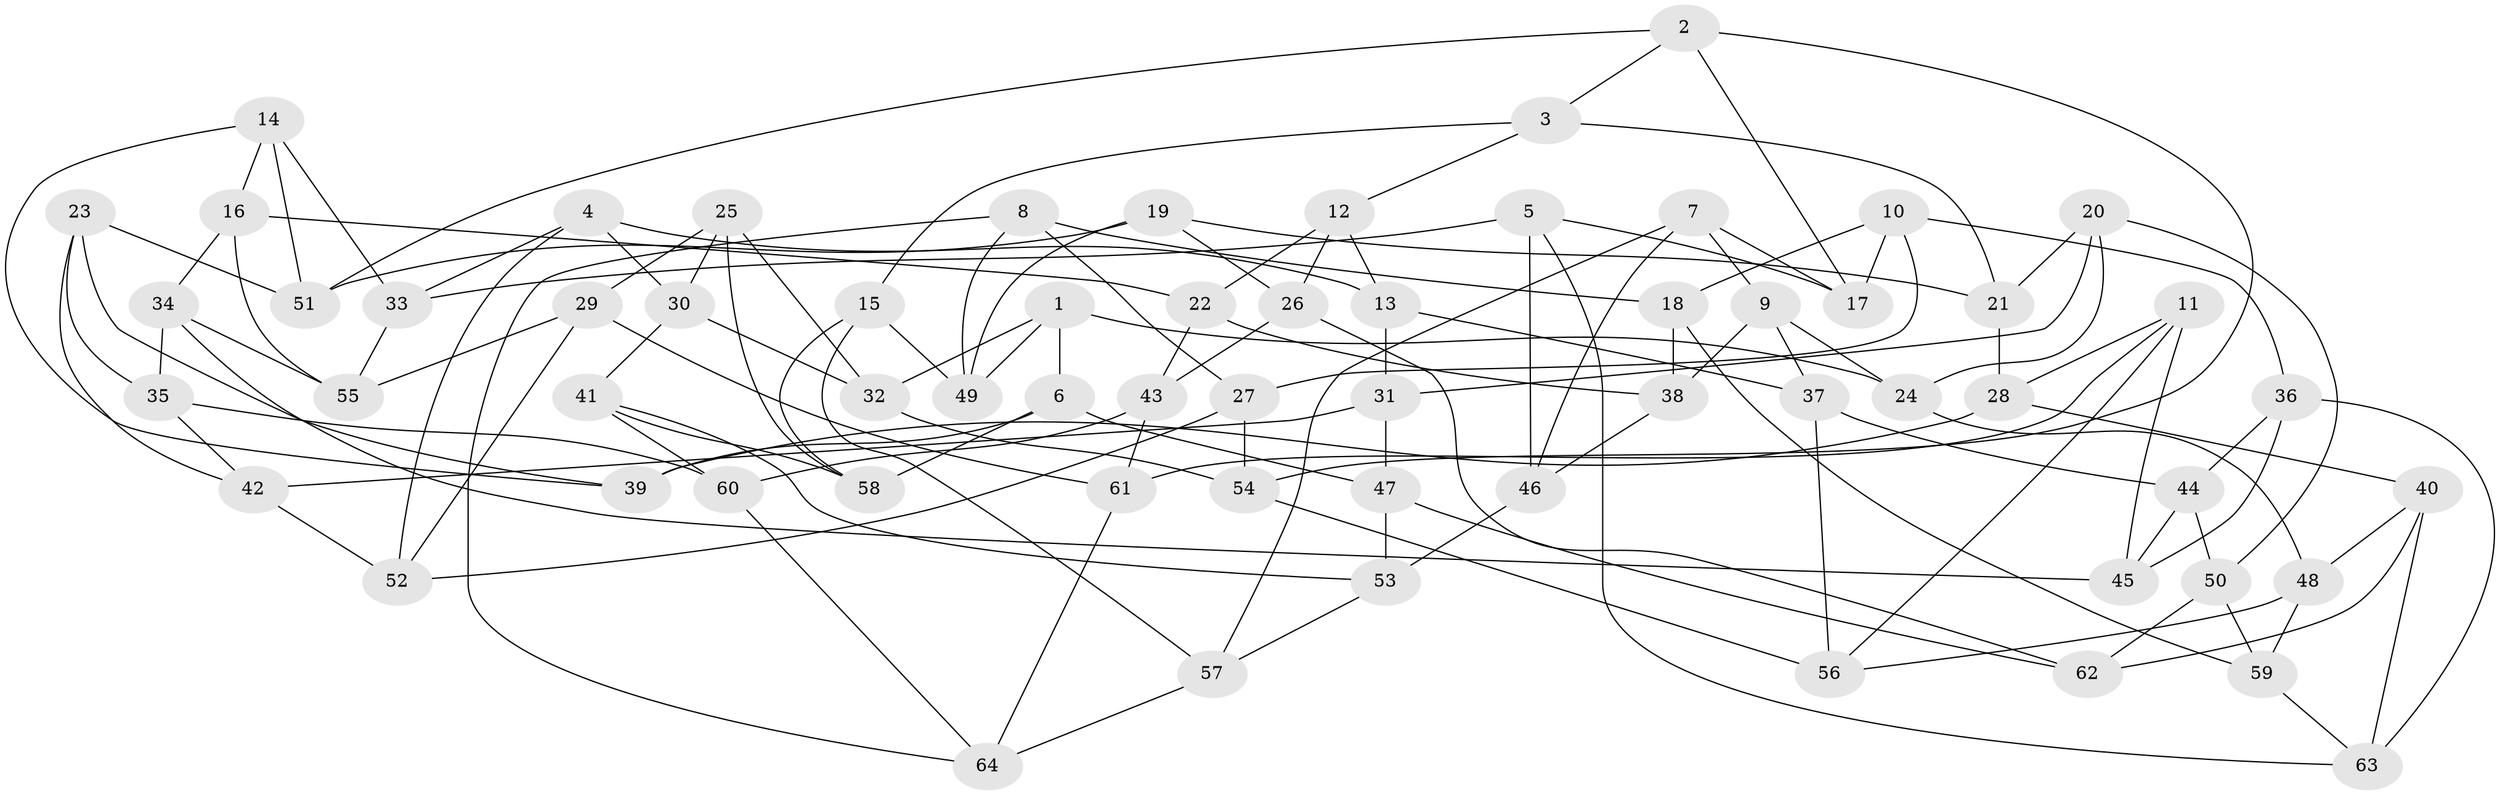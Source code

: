 // coarse degree distribution, {6: 0.5675675675675675, 4: 0.2702702702702703, 5: 0.13513513513513514, 3: 0.02702702702702703}
// Generated by graph-tools (version 1.1) at 2025/24/03/03/25 07:24:23]
// undirected, 64 vertices, 128 edges
graph export_dot {
graph [start="1"]
  node [color=gray90,style=filled];
  1;
  2;
  3;
  4;
  5;
  6;
  7;
  8;
  9;
  10;
  11;
  12;
  13;
  14;
  15;
  16;
  17;
  18;
  19;
  20;
  21;
  22;
  23;
  24;
  25;
  26;
  27;
  28;
  29;
  30;
  31;
  32;
  33;
  34;
  35;
  36;
  37;
  38;
  39;
  40;
  41;
  42;
  43;
  44;
  45;
  46;
  47;
  48;
  49;
  50;
  51;
  52;
  53;
  54;
  55;
  56;
  57;
  58;
  59;
  60;
  61;
  62;
  63;
  64;
  1 -- 49;
  1 -- 24;
  1 -- 32;
  1 -- 6;
  2 -- 51;
  2 -- 54;
  2 -- 17;
  2 -- 3;
  3 -- 12;
  3 -- 21;
  3 -- 15;
  4 -- 33;
  4 -- 30;
  4 -- 13;
  4 -- 52;
  5 -- 63;
  5 -- 46;
  5 -- 33;
  5 -- 17;
  6 -- 47;
  6 -- 58;
  6 -- 39;
  7 -- 46;
  7 -- 9;
  7 -- 57;
  7 -- 17;
  8 -- 64;
  8 -- 49;
  8 -- 18;
  8 -- 27;
  9 -- 24;
  9 -- 37;
  9 -- 38;
  10 -- 17;
  10 -- 27;
  10 -- 18;
  10 -- 36;
  11 -- 45;
  11 -- 28;
  11 -- 61;
  11 -- 56;
  12 -- 22;
  12 -- 26;
  12 -- 13;
  13 -- 31;
  13 -- 37;
  14 -- 39;
  14 -- 33;
  14 -- 16;
  14 -- 51;
  15 -- 49;
  15 -- 58;
  15 -- 57;
  16 -- 34;
  16 -- 55;
  16 -- 22;
  18 -- 38;
  18 -- 59;
  19 -- 21;
  19 -- 51;
  19 -- 26;
  19 -- 49;
  20 -- 50;
  20 -- 24;
  20 -- 31;
  20 -- 21;
  21 -- 28;
  22 -- 38;
  22 -- 43;
  23 -- 51;
  23 -- 42;
  23 -- 39;
  23 -- 35;
  24 -- 48;
  25 -- 30;
  25 -- 32;
  25 -- 58;
  25 -- 29;
  26 -- 43;
  26 -- 62;
  27 -- 54;
  27 -- 52;
  28 -- 39;
  28 -- 40;
  29 -- 55;
  29 -- 61;
  29 -- 52;
  30 -- 32;
  30 -- 41;
  31 -- 42;
  31 -- 47;
  32 -- 54;
  33 -- 55;
  34 -- 35;
  34 -- 55;
  34 -- 45;
  35 -- 42;
  35 -- 60;
  36 -- 63;
  36 -- 45;
  36 -- 44;
  37 -- 56;
  37 -- 44;
  38 -- 46;
  40 -- 62;
  40 -- 63;
  40 -- 48;
  41 -- 58;
  41 -- 53;
  41 -- 60;
  42 -- 52;
  43 -- 61;
  43 -- 60;
  44 -- 50;
  44 -- 45;
  46 -- 53;
  47 -- 53;
  47 -- 62;
  48 -- 56;
  48 -- 59;
  50 -- 62;
  50 -- 59;
  53 -- 57;
  54 -- 56;
  57 -- 64;
  59 -- 63;
  60 -- 64;
  61 -- 64;
}
